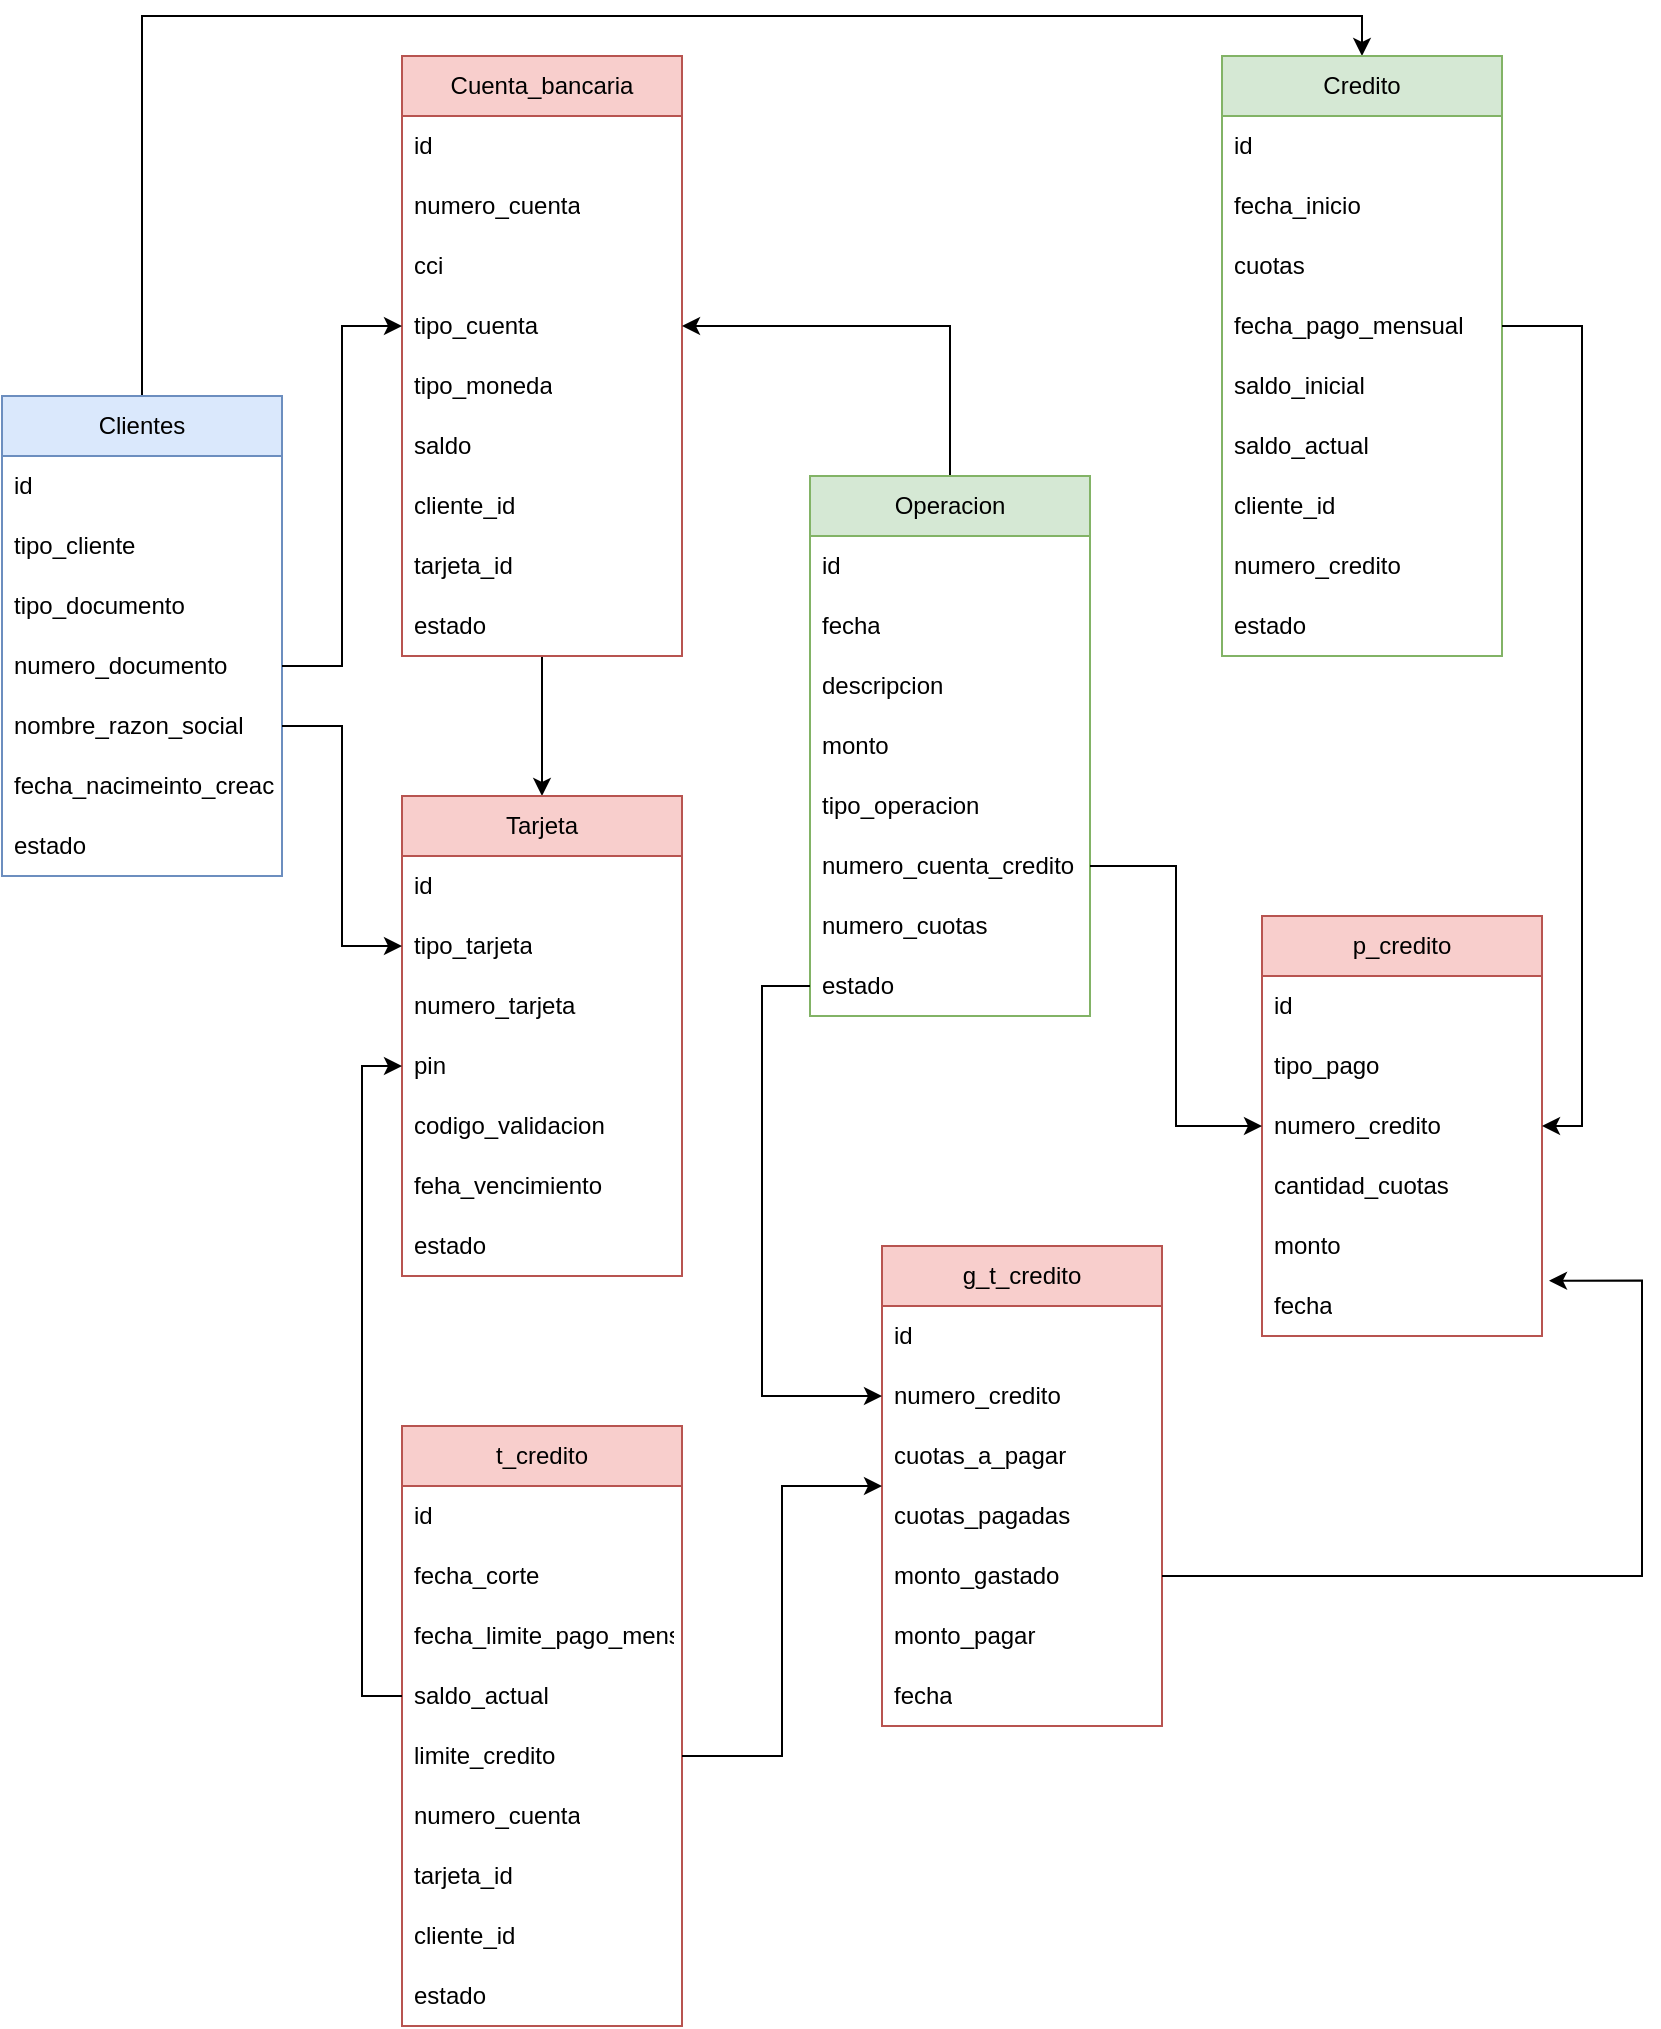 <mxfile version="20.8.20" type="device"><diagram name="Página-1" id="gW0GPHRbB5dz8MdHrR5P"><mxGraphModel dx="880" dy="1564" grid="1" gridSize="10" guides="1" tooltips="1" connect="1" arrows="1" fold="1" page="1" pageScale="1" pageWidth="827" pageHeight="1169" math="0" shadow="0"><root><mxCell id="0"/><mxCell id="1" parent="0"/><mxCell id="HkYE6U0R13ZYtz65Loia-97" style="edgeStyle=orthogonalEdgeStyle;rounded=0;orthogonalLoop=1;jettySize=auto;html=1;exitX=0.5;exitY=0;exitDx=0;exitDy=0;entryX=0.5;entryY=0;entryDx=0;entryDy=0;" parent="1" source="HkYE6U0R13ZYtz65Loia-1" target="HkYE6U0R13ZYtz65Loia-17" edge="1"><mxGeometry relative="1" as="geometry"/></mxCell><mxCell id="HkYE6U0R13ZYtz65Loia-1" value="Clientes" style="swimlane;fontStyle=0;childLayout=stackLayout;horizontal=1;startSize=30;horizontalStack=0;resizeParent=1;resizeParentMax=0;resizeLast=0;collapsible=1;marginBottom=0;whiteSpace=wrap;html=1;fillColor=#dae8fc;strokeColor=#6c8ebf;" parent="1" vertex="1"><mxGeometry x="10" y="130" width="140" height="240" as="geometry"/></mxCell><mxCell id="HkYE6U0R13ZYtz65Loia-2" value="id" style="text;strokeColor=none;fillColor=none;align=left;verticalAlign=middle;spacingLeft=4;spacingRight=4;overflow=hidden;points=[[0,0.5],[1,0.5]];portConstraint=eastwest;rotatable=0;whiteSpace=wrap;html=1;" parent="HkYE6U0R13ZYtz65Loia-1" vertex="1"><mxGeometry y="30" width="140" height="30" as="geometry"/></mxCell><mxCell id="HkYE6U0R13ZYtz65Loia-3" value="tipo_cliente" style="text;strokeColor=none;fillColor=none;align=left;verticalAlign=middle;spacingLeft=4;spacingRight=4;overflow=hidden;points=[[0,0.5],[1,0.5]];portConstraint=eastwest;rotatable=0;whiteSpace=wrap;html=1;" parent="HkYE6U0R13ZYtz65Loia-1" vertex="1"><mxGeometry y="60" width="140" height="30" as="geometry"/></mxCell><mxCell id="HkYE6U0R13ZYtz65Loia-4" value="tipo_documento" style="text;strokeColor=none;fillColor=none;align=left;verticalAlign=middle;spacingLeft=4;spacingRight=4;overflow=hidden;points=[[0,0.5],[1,0.5]];portConstraint=eastwest;rotatable=0;whiteSpace=wrap;html=1;" parent="HkYE6U0R13ZYtz65Loia-1" vertex="1"><mxGeometry y="90" width="140" height="30" as="geometry"/></mxCell><mxCell id="HkYE6U0R13ZYtz65Loia-5" value="numero_documento" style="text;strokeColor=none;fillColor=none;align=left;verticalAlign=middle;spacingLeft=4;spacingRight=4;overflow=hidden;points=[[0,0.5],[1,0.5]];portConstraint=eastwest;rotatable=0;whiteSpace=wrap;html=1;" parent="HkYE6U0R13ZYtz65Loia-1" vertex="1"><mxGeometry y="120" width="140" height="30" as="geometry"/></mxCell><mxCell id="HkYE6U0R13ZYtz65Loia-6" value="nombre_razon_social" style="text;strokeColor=none;fillColor=none;align=left;verticalAlign=middle;spacingLeft=4;spacingRight=4;overflow=hidden;points=[[0,0.5],[1,0.5]];portConstraint=eastwest;rotatable=0;whiteSpace=wrap;html=1;" parent="HkYE6U0R13ZYtz65Loia-1" vertex="1"><mxGeometry y="150" width="140" height="30" as="geometry"/></mxCell><mxCell id="HkYE6U0R13ZYtz65Loia-7" value="fecha_nacimeinto_creacion" style="text;strokeColor=none;fillColor=none;align=left;verticalAlign=middle;spacingLeft=4;spacingRight=4;overflow=hidden;points=[[0,0.5],[1,0.5]];portConstraint=eastwest;rotatable=0;whiteSpace=wrap;html=1;" parent="HkYE6U0R13ZYtz65Loia-1" vertex="1"><mxGeometry y="180" width="140" height="30" as="geometry"/></mxCell><mxCell id="HkYE6U0R13ZYtz65Loia-8" value="estado" style="text;strokeColor=none;fillColor=none;align=left;verticalAlign=middle;spacingLeft=4;spacingRight=4;overflow=hidden;points=[[0,0.5],[1,0.5]];portConstraint=eastwest;rotatable=0;whiteSpace=wrap;html=1;" parent="HkYE6U0R13ZYtz65Loia-1" vertex="1"><mxGeometry y="210" width="140" height="30" as="geometry"/></mxCell><mxCell id="HkYE6U0R13ZYtz65Loia-17" value="Credito" style="swimlane;fontStyle=0;childLayout=stackLayout;horizontal=1;startSize=30;horizontalStack=0;resizeParent=1;resizeParentMax=0;resizeLast=0;collapsible=1;marginBottom=0;whiteSpace=wrap;html=1;fillColor=#d5e8d4;strokeColor=#82b366;" parent="1" vertex="1"><mxGeometry x="620" y="-40" width="140" height="300" as="geometry"/></mxCell><mxCell id="HkYE6U0R13ZYtz65Loia-18" value="id" style="text;strokeColor=none;fillColor=none;align=left;verticalAlign=middle;spacingLeft=4;spacingRight=4;overflow=hidden;points=[[0,0.5],[1,0.5]];portConstraint=eastwest;rotatable=0;whiteSpace=wrap;html=1;" parent="HkYE6U0R13ZYtz65Loia-17" vertex="1"><mxGeometry y="30" width="140" height="30" as="geometry"/></mxCell><mxCell id="HkYE6U0R13ZYtz65Loia-19" value="fecha_inicio" style="text;strokeColor=none;fillColor=none;align=left;verticalAlign=middle;spacingLeft=4;spacingRight=4;overflow=hidden;points=[[0,0.5],[1,0.5]];portConstraint=eastwest;rotatable=0;whiteSpace=wrap;html=1;" parent="HkYE6U0R13ZYtz65Loia-17" vertex="1"><mxGeometry y="60" width="140" height="30" as="geometry"/></mxCell><mxCell id="HkYE6U0R13ZYtz65Loia-20" value="cuotas" style="text;strokeColor=none;fillColor=none;align=left;verticalAlign=middle;spacingLeft=4;spacingRight=4;overflow=hidden;points=[[0,0.5],[1,0.5]];portConstraint=eastwest;rotatable=0;whiteSpace=wrap;html=1;" parent="HkYE6U0R13ZYtz65Loia-17" vertex="1"><mxGeometry y="90" width="140" height="30" as="geometry"/></mxCell><mxCell id="HkYE6U0R13ZYtz65Loia-21" value="fecha_pago_mensual" style="text;strokeColor=none;fillColor=none;align=left;verticalAlign=middle;spacingLeft=4;spacingRight=4;overflow=hidden;points=[[0,0.5],[1,0.5]];portConstraint=eastwest;rotatable=0;whiteSpace=wrap;html=1;" parent="HkYE6U0R13ZYtz65Loia-17" vertex="1"><mxGeometry y="120" width="140" height="30" as="geometry"/></mxCell><mxCell id="HkYE6U0R13ZYtz65Loia-22" value="saldo_inicial" style="text;strokeColor=none;fillColor=none;align=left;verticalAlign=middle;spacingLeft=4;spacingRight=4;overflow=hidden;points=[[0,0.5],[1,0.5]];portConstraint=eastwest;rotatable=0;whiteSpace=wrap;html=1;" parent="HkYE6U0R13ZYtz65Loia-17" vertex="1"><mxGeometry y="150" width="140" height="30" as="geometry"/></mxCell><mxCell id="HkYE6U0R13ZYtz65Loia-23" value="saldo_actual" style="text;strokeColor=none;fillColor=none;align=left;verticalAlign=middle;spacingLeft=4;spacingRight=4;overflow=hidden;points=[[0,0.5],[1,0.5]];portConstraint=eastwest;rotatable=0;whiteSpace=wrap;html=1;" parent="HkYE6U0R13ZYtz65Loia-17" vertex="1"><mxGeometry y="180" width="140" height="30" as="geometry"/></mxCell><mxCell id="HkYE6U0R13ZYtz65Loia-24" value="cliente_id" style="text;strokeColor=none;fillColor=none;align=left;verticalAlign=middle;spacingLeft=4;spacingRight=4;overflow=hidden;points=[[0,0.5],[1,0.5]];portConstraint=eastwest;rotatable=0;whiteSpace=wrap;html=1;" parent="HkYE6U0R13ZYtz65Loia-17" vertex="1"><mxGeometry y="210" width="140" height="30" as="geometry"/></mxCell><mxCell id="HkYE6U0R13ZYtz65Loia-25" value="numero_credito" style="text;strokeColor=none;fillColor=none;align=left;verticalAlign=middle;spacingLeft=4;spacingRight=4;overflow=hidden;points=[[0,0.5],[1,0.5]];portConstraint=eastwest;rotatable=0;whiteSpace=wrap;html=1;" parent="HkYE6U0R13ZYtz65Loia-17" vertex="1"><mxGeometry y="240" width="140" height="30" as="geometry"/></mxCell><mxCell id="HkYE6U0R13ZYtz65Loia-26" value="estado" style="text;strokeColor=none;fillColor=none;align=left;verticalAlign=middle;spacingLeft=4;spacingRight=4;overflow=hidden;points=[[0,0.5],[1,0.5]];portConstraint=eastwest;rotatable=0;whiteSpace=wrap;html=1;" parent="HkYE6U0R13ZYtz65Loia-17" vertex="1"><mxGeometry y="270" width="140" height="30" as="geometry"/></mxCell><mxCell id="HkYE6U0R13ZYtz65Loia-92" style="edgeStyle=orthogonalEdgeStyle;rounded=0;orthogonalLoop=1;jettySize=auto;html=1;entryX=0.5;entryY=0;entryDx=0;entryDy=0;" parent="1" source="HkYE6U0R13ZYtz65Loia-28" target="HkYE6U0R13ZYtz65Loia-53" edge="1"><mxGeometry relative="1" as="geometry"/></mxCell><mxCell id="HkYE6U0R13ZYtz65Loia-28" value="Cuenta_bancaria" style="swimlane;fontStyle=0;childLayout=stackLayout;horizontal=1;startSize=30;horizontalStack=0;resizeParent=1;resizeParentMax=0;resizeLast=0;collapsible=1;marginBottom=0;whiteSpace=wrap;html=1;fillColor=#f8cecc;strokeColor=#b85450;" parent="1" vertex="1"><mxGeometry x="210" y="-40" width="140" height="300" as="geometry"/></mxCell><mxCell id="HkYE6U0R13ZYtz65Loia-29" value="id" style="text;strokeColor=none;fillColor=none;align=left;verticalAlign=middle;spacingLeft=4;spacingRight=4;overflow=hidden;points=[[0,0.5],[1,0.5]];portConstraint=eastwest;rotatable=0;whiteSpace=wrap;html=1;" parent="HkYE6U0R13ZYtz65Loia-28" vertex="1"><mxGeometry y="30" width="140" height="30" as="geometry"/></mxCell><mxCell id="HkYE6U0R13ZYtz65Loia-39" value="numero_cuenta" style="text;strokeColor=none;fillColor=none;align=left;verticalAlign=middle;spacingLeft=4;spacingRight=4;overflow=hidden;points=[[0,0.5],[1,0.5]];portConstraint=eastwest;rotatable=0;whiteSpace=wrap;html=1;" parent="HkYE6U0R13ZYtz65Loia-28" vertex="1"><mxGeometry y="60" width="140" height="30" as="geometry"/></mxCell><mxCell id="HkYE6U0R13ZYtz65Loia-30" value="cci" style="text;strokeColor=none;fillColor=none;align=left;verticalAlign=middle;spacingLeft=4;spacingRight=4;overflow=hidden;points=[[0,0.5],[1,0.5]];portConstraint=eastwest;rotatable=0;whiteSpace=wrap;html=1;" parent="HkYE6U0R13ZYtz65Loia-28" vertex="1"><mxGeometry y="90" width="140" height="30" as="geometry"/></mxCell><mxCell id="HkYE6U0R13ZYtz65Loia-31" value="tipo_cuenta&amp;nbsp;" style="text;strokeColor=none;fillColor=none;align=left;verticalAlign=middle;spacingLeft=4;spacingRight=4;overflow=hidden;points=[[0,0.5],[1,0.5]];portConstraint=eastwest;rotatable=0;whiteSpace=wrap;html=1;" parent="HkYE6U0R13ZYtz65Loia-28" vertex="1"><mxGeometry y="120" width="140" height="30" as="geometry"/></mxCell><mxCell id="HkYE6U0R13ZYtz65Loia-32" value="tipo_moneda" style="text;strokeColor=none;fillColor=none;align=left;verticalAlign=middle;spacingLeft=4;spacingRight=4;overflow=hidden;points=[[0,0.5],[1,0.5]];portConstraint=eastwest;rotatable=0;whiteSpace=wrap;html=1;" parent="HkYE6U0R13ZYtz65Loia-28" vertex="1"><mxGeometry y="150" width="140" height="30" as="geometry"/></mxCell><mxCell id="HkYE6U0R13ZYtz65Loia-33" value="saldo" style="text;strokeColor=none;fillColor=none;align=left;verticalAlign=middle;spacingLeft=4;spacingRight=4;overflow=hidden;points=[[0,0.5],[1,0.5]];portConstraint=eastwest;rotatable=0;whiteSpace=wrap;html=1;" parent="HkYE6U0R13ZYtz65Loia-28" vertex="1"><mxGeometry y="180" width="140" height="30" as="geometry"/></mxCell><mxCell id="HkYE6U0R13ZYtz65Loia-40" value="cliente_id" style="text;strokeColor=none;fillColor=none;align=left;verticalAlign=middle;spacingLeft=4;spacingRight=4;overflow=hidden;points=[[0,0.5],[1,0.5]];portConstraint=eastwest;rotatable=0;whiteSpace=wrap;html=1;" parent="HkYE6U0R13ZYtz65Loia-28" vertex="1"><mxGeometry y="210" width="140" height="30" as="geometry"/></mxCell><mxCell id="HkYE6U0R13ZYtz65Loia-41" value="tarjeta_id" style="text;strokeColor=none;fillColor=none;align=left;verticalAlign=middle;spacingLeft=4;spacingRight=4;overflow=hidden;points=[[0,0.5],[1,0.5]];portConstraint=eastwest;rotatable=0;whiteSpace=wrap;html=1;" parent="HkYE6U0R13ZYtz65Loia-28" vertex="1"><mxGeometry y="240" width="140" height="30" as="geometry"/></mxCell><mxCell id="HkYE6U0R13ZYtz65Loia-42" value="estado" style="text;strokeColor=none;fillColor=none;align=left;verticalAlign=middle;spacingLeft=4;spacingRight=4;overflow=hidden;points=[[0,0.5],[1,0.5]];portConstraint=eastwest;rotatable=0;whiteSpace=wrap;html=1;" parent="HkYE6U0R13ZYtz65Loia-28" vertex="1"><mxGeometry y="270" width="140" height="30" as="geometry"/></mxCell><mxCell id="HkYE6U0R13ZYtz65Loia-102" style="edgeStyle=orthogonalEdgeStyle;rounded=0;orthogonalLoop=1;jettySize=auto;html=1;entryX=1;entryY=0.5;entryDx=0;entryDy=0;" parent="1" source="HkYE6U0R13ZYtz65Loia-43" target="HkYE6U0R13ZYtz65Loia-31" edge="1"><mxGeometry relative="1" as="geometry"/></mxCell><mxCell id="HkYE6U0R13ZYtz65Loia-43" value="Operacion" style="swimlane;fontStyle=0;childLayout=stackLayout;horizontal=1;startSize=30;horizontalStack=0;resizeParent=1;resizeParentMax=0;resizeLast=0;collapsible=1;marginBottom=0;whiteSpace=wrap;html=1;fillColor=#d5e8d4;strokeColor=#82b366;" parent="1" vertex="1"><mxGeometry x="414" y="170" width="140" height="270" as="geometry"/></mxCell><mxCell id="HkYE6U0R13ZYtz65Loia-44" value="id" style="text;strokeColor=none;fillColor=none;align=left;verticalAlign=middle;spacingLeft=4;spacingRight=4;overflow=hidden;points=[[0,0.5],[1,0.5]];portConstraint=eastwest;rotatable=0;whiteSpace=wrap;html=1;" parent="HkYE6U0R13ZYtz65Loia-43" vertex="1"><mxGeometry y="30" width="140" height="30" as="geometry"/></mxCell><mxCell id="HkYE6U0R13ZYtz65Loia-45" value="fecha" style="text;strokeColor=none;fillColor=none;align=left;verticalAlign=middle;spacingLeft=4;spacingRight=4;overflow=hidden;points=[[0,0.5],[1,0.5]];portConstraint=eastwest;rotatable=0;whiteSpace=wrap;html=1;" parent="HkYE6U0R13ZYtz65Loia-43" vertex="1"><mxGeometry y="60" width="140" height="30" as="geometry"/></mxCell><mxCell id="HkYE6U0R13ZYtz65Loia-46" value="descripcion" style="text;strokeColor=none;fillColor=none;align=left;verticalAlign=middle;spacingLeft=4;spacingRight=4;overflow=hidden;points=[[0,0.5],[1,0.5]];portConstraint=eastwest;rotatable=0;whiteSpace=wrap;html=1;" parent="HkYE6U0R13ZYtz65Loia-43" vertex="1"><mxGeometry y="90" width="140" height="30" as="geometry"/></mxCell><mxCell id="HkYE6U0R13ZYtz65Loia-47" value="monto" style="text;strokeColor=none;fillColor=none;align=left;verticalAlign=middle;spacingLeft=4;spacingRight=4;overflow=hidden;points=[[0,0.5],[1,0.5]];portConstraint=eastwest;rotatable=0;whiteSpace=wrap;html=1;" parent="HkYE6U0R13ZYtz65Loia-43" vertex="1"><mxGeometry y="120" width="140" height="30" as="geometry"/></mxCell><mxCell id="HkYE6U0R13ZYtz65Loia-48" value="tipo_operacion" style="text;strokeColor=none;fillColor=none;align=left;verticalAlign=middle;spacingLeft=4;spacingRight=4;overflow=hidden;points=[[0,0.5],[1,0.5]];portConstraint=eastwest;rotatable=0;whiteSpace=wrap;html=1;" parent="HkYE6U0R13ZYtz65Loia-43" vertex="1"><mxGeometry y="150" width="140" height="30" as="geometry"/></mxCell><mxCell id="HkYE6U0R13ZYtz65Loia-49" value="numero_cuenta_credito" style="text;strokeColor=none;fillColor=none;align=left;verticalAlign=middle;spacingLeft=4;spacingRight=4;overflow=hidden;points=[[0,0.5],[1,0.5]];portConstraint=eastwest;rotatable=0;whiteSpace=wrap;html=1;" parent="HkYE6U0R13ZYtz65Loia-43" vertex="1"><mxGeometry y="180" width="140" height="30" as="geometry"/></mxCell><mxCell id="HkYE6U0R13ZYtz65Loia-51" value="numero_cuotas" style="text;strokeColor=none;fillColor=none;align=left;verticalAlign=middle;spacingLeft=4;spacingRight=4;overflow=hidden;points=[[0,0.5],[1,0.5]];portConstraint=eastwest;rotatable=0;whiteSpace=wrap;html=1;" parent="HkYE6U0R13ZYtz65Loia-43" vertex="1"><mxGeometry y="210" width="140" height="30" as="geometry"/></mxCell><mxCell id="HkYE6U0R13ZYtz65Loia-52" value="estado" style="text;strokeColor=none;fillColor=none;align=left;verticalAlign=middle;spacingLeft=4;spacingRight=4;overflow=hidden;points=[[0,0.5],[1,0.5]];portConstraint=eastwest;rotatable=0;whiteSpace=wrap;html=1;" parent="HkYE6U0R13ZYtz65Loia-43" vertex="1"><mxGeometry y="240" width="140" height="30" as="geometry"/></mxCell><mxCell id="HkYE6U0R13ZYtz65Loia-53" value="Tarjeta" style="swimlane;fontStyle=0;childLayout=stackLayout;horizontal=1;startSize=30;horizontalStack=0;resizeParent=1;resizeParentMax=0;resizeLast=0;collapsible=1;marginBottom=0;whiteSpace=wrap;html=1;fillColor=#f8cecc;strokeColor=#b85450;" parent="1" vertex="1"><mxGeometry x="210" y="330" width="140" height="240" as="geometry"/></mxCell><mxCell id="HkYE6U0R13ZYtz65Loia-54" value="id" style="text;strokeColor=none;fillColor=none;align=left;verticalAlign=middle;spacingLeft=4;spacingRight=4;overflow=hidden;points=[[0,0.5],[1,0.5]];portConstraint=eastwest;rotatable=0;whiteSpace=wrap;html=1;" parent="HkYE6U0R13ZYtz65Loia-53" vertex="1"><mxGeometry y="30" width="140" height="30" as="geometry"/></mxCell><mxCell id="HkYE6U0R13ZYtz65Loia-60" value="tipo_tarjeta" style="text;strokeColor=none;fillColor=none;align=left;verticalAlign=middle;spacingLeft=4;spacingRight=4;overflow=hidden;points=[[0,0.5],[1,0.5]];portConstraint=eastwest;rotatable=0;whiteSpace=wrap;html=1;" parent="HkYE6U0R13ZYtz65Loia-53" vertex="1"><mxGeometry y="60" width="140" height="30" as="geometry"/></mxCell><mxCell id="HkYE6U0R13ZYtz65Loia-55" value="numero_tarjeta" style="text;strokeColor=none;fillColor=none;align=left;verticalAlign=middle;spacingLeft=4;spacingRight=4;overflow=hidden;points=[[0,0.5],[1,0.5]];portConstraint=eastwest;rotatable=0;whiteSpace=wrap;html=1;" parent="HkYE6U0R13ZYtz65Loia-53" vertex="1"><mxGeometry y="90" width="140" height="30" as="geometry"/></mxCell><mxCell id="HkYE6U0R13ZYtz65Loia-57" value="pin" style="text;strokeColor=none;fillColor=none;align=left;verticalAlign=middle;spacingLeft=4;spacingRight=4;overflow=hidden;points=[[0,0.5],[1,0.5]];portConstraint=eastwest;rotatable=0;whiteSpace=wrap;html=1;" parent="HkYE6U0R13ZYtz65Loia-53" vertex="1"><mxGeometry y="120" width="140" height="30" as="geometry"/></mxCell><mxCell id="HkYE6U0R13ZYtz65Loia-59" value="codigo_validacion" style="text;strokeColor=none;fillColor=none;align=left;verticalAlign=middle;spacingLeft=4;spacingRight=4;overflow=hidden;points=[[0,0.5],[1,0.5]];portConstraint=eastwest;rotatable=0;whiteSpace=wrap;html=1;" parent="HkYE6U0R13ZYtz65Loia-53" vertex="1"><mxGeometry y="150" width="140" height="30" as="geometry"/></mxCell><mxCell id="HkYE6U0R13ZYtz65Loia-61" value="feha_vencimiento" style="text;strokeColor=none;fillColor=none;align=left;verticalAlign=middle;spacingLeft=4;spacingRight=4;overflow=hidden;points=[[0,0.5],[1,0.5]];portConstraint=eastwest;rotatable=0;whiteSpace=wrap;html=1;" parent="HkYE6U0R13ZYtz65Loia-53" vertex="1"><mxGeometry y="180" width="140" height="30" as="geometry"/></mxCell><mxCell id="HkYE6U0R13ZYtz65Loia-62" value="estado" style="text;strokeColor=none;fillColor=none;align=left;verticalAlign=middle;spacingLeft=4;spacingRight=4;overflow=hidden;points=[[0,0.5],[1,0.5]];portConstraint=eastwest;rotatable=0;whiteSpace=wrap;html=1;" parent="HkYE6U0R13ZYtz65Loia-53" vertex="1"><mxGeometry y="210" width="140" height="30" as="geometry"/></mxCell><mxCell id="HkYE6U0R13ZYtz65Loia-63" value="t_credito" style="swimlane;fontStyle=0;childLayout=stackLayout;horizontal=1;startSize=30;horizontalStack=0;resizeParent=1;resizeParentMax=0;resizeLast=0;collapsible=1;marginBottom=0;whiteSpace=wrap;html=1;fillColor=#f8cecc;strokeColor=#b85450;" parent="1" vertex="1"><mxGeometry x="210" y="645" width="140" height="300" as="geometry"/></mxCell><mxCell id="HkYE6U0R13ZYtz65Loia-64" value="id" style="text;strokeColor=none;fillColor=none;align=left;verticalAlign=middle;spacingLeft=4;spacingRight=4;overflow=hidden;points=[[0,0.5],[1,0.5]];portConstraint=eastwest;rotatable=0;whiteSpace=wrap;html=1;" parent="HkYE6U0R13ZYtz65Loia-63" vertex="1"><mxGeometry y="30" width="140" height="30" as="geometry"/></mxCell><mxCell id="HkYE6U0R13ZYtz65Loia-70" value="fecha_corte" style="text;strokeColor=none;fillColor=none;align=left;verticalAlign=middle;spacingLeft=4;spacingRight=4;overflow=hidden;points=[[0,0.5],[1,0.5]];portConstraint=eastwest;rotatable=0;whiteSpace=wrap;html=1;" parent="HkYE6U0R13ZYtz65Loia-63" vertex="1"><mxGeometry y="60" width="140" height="30" as="geometry"/></mxCell><mxCell id="HkYE6U0R13ZYtz65Loia-66" value="fecha_limite_pago_mensual" style="text;strokeColor=none;fillColor=none;align=left;verticalAlign=middle;spacingLeft=4;spacingRight=4;overflow=hidden;points=[[0,0.5],[1,0.5]];portConstraint=eastwest;rotatable=0;whiteSpace=wrap;html=1;" parent="HkYE6U0R13ZYtz65Loia-63" vertex="1"><mxGeometry y="90" width="140" height="30" as="geometry"/></mxCell><mxCell id="HkYE6U0R13ZYtz65Loia-67" value="saldo_actual" style="text;strokeColor=none;fillColor=none;align=left;verticalAlign=middle;spacingLeft=4;spacingRight=4;overflow=hidden;points=[[0,0.5],[1,0.5]];portConstraint=eastwest;rotatable=0;whiteSpace=wrap;html=1;" parent="HkYE6U0R13ZYtz65Loia-63" vertex="1"><mxGeometry y="120" width="140" height="30" as="geometry"/></mxCell><mxCell id="HkYE6U0R13ZYtz65Loia-68" value="limite_credito" style="text;strokeColor=none;fillColor=none;align=left;verticalAlign=middle;spacingLeft=4;spacingRight=4;overflow=hidden;points=[[0,0.5],[1,0.5]];portConstraint=eastwest;rotatable=0;whiteSpace=wrap;html=1;" parent="HkYE6U0R13ZYtz65Loia-63" vertex="1"><mxGeometry y="150" width="140" height="30" as="geometry"/></mxCell><mxCell id="HkYE6U0R13ZYtz65Loia-71" value="numero_cuenta" style="text;strokeColor=none;fillColor=none;align=left;verticalAlign=middle;spacingLeft=4;spacingRight=4;overflow=hidden;points=[[0,0.5],[1,0.5]];portConstraint=eastwest;rotatable=0;whiteSpace=wrap;html=1;" parent="HkYE6U0R13ZYtz65Loia-63" vertex="1"><mxGeometry y="180" width="140" height="30" as="geometry"/></mxCell><mxCell id="HkYE6U0R13ZYtz65Loia-69" value="tarjeta_id" style="text;strokeColor=none;fillColor=none;align=left;verticalAlign=middle;spacingLeft=4;spacingRight=4;overflow=hidden;points=[[0,0.5],[1,0.5]];portConstraint=eastwest;rotatable=0;whiteSpace=wrap;html=1;" parent="HkYE6U0R13ZYtz65Loia-63" vertex="1"><mxGeometry y="210" width="140" height="30" as="geometry"/></mxCell><mxCell id="HkYE6U0R13ZYtz65Loia-105" value="cliente_id" style="text;strokeColor=none;fillColor=none;align=left;verticalAlign=middle;spacingLeft=4;spacingRight=4;overflow=hidden;points=[[0,0.5],[1,0.5]];portConstraint=eastwest;rotatable=0;whiteSpace=wrap;html=1;" parent="HkYE6U0R13ZYtz65Loia-63" vertex="1"><mxGeometry y="240" width="140" height="30" as="geometry"/></mxCell><mxCell id="HkYE6U0R13ZYtz65Loia-72" value="estado" style="text;strokeColor=none;fillColor=none;align=left;verticalAlign=middle;spacingLeft=4;spacingRight=4;overflow=hidden;points=[[0,0.5],[1,0.5]];portConstraint=eastwest;rotatable=0;whiteSpace=wrap;html=1;" parent="HkYE6U0R13ZYtz65Loia-63" vertex="1"><mxGeometry y="270" width="140" height="30" as="geometry"/></mxCell><mxCell id="HkYE6U0R13ZYtz65Loia-73" value="p_credito" style="swimlane;fontStyle=0;childLayout=stackLayout;horizontal=1;startSize=30;horizontalStack=0;resizeParent=1;resizeParentMax=0;resizeLast=0;collapsible=1;marginBottom=0;whiteSpace=wrap;html=1;fillColor=#f8cecc;strokeColor=#b85450;" parent="1" vertex="1"><mxGeometry x="640" y="390" width="140" height="210" as="geometry"/></mxCell><mxCell id="HkYE6U0R13ZYtz65Loia-74" value="id" style="text;strokeColor=none;fillColor=none;align=left;verticalAlign=middle;spacingLeft=4;spacingRight=4;overflow=hidden;points=[[0,0.5],[1,0.5]];portConstraint=eastwest;rotatable=0;whiteSpace=wrap;html=1;" parent="HkYE6U0R13ZYtz65Loia-73" vertex="1"><mxGeometry y="30" width="140" height="30" as="geometry"/></mxCell><mxCell id="HkYE6U0R13ZYtz65Loia-75" value="tipo_pago" style="text;strokeColor=none;fillColor=none;align=left;verticalAlign=middle;spacingLeft=4;spacingRight=4;overflow=hidden;points=[[0,0.5],[1,0.5]];portConstraint=eastwest;rotatable=0;whiteSpace=wrap;html=1;" parent="HkYE6U0R13ZYtz65Loia-73" vertex="1"><mxGeometry y="60" width="140" height="30" as="geometry"/></mxCell><mxCell id="HkYE6U0R13ZYtz65Loia-76" value="numero_credito" style="text;strokeColor=none;fillColor=none;align=left;verticalAlign=middle;spacingLeft=4;spacingRight=4;overflow=hidden;points=[[0,0.5],[1,0.5]];portConstraint=eastwest;rotatable=0;whiteSpace=wrap;html=1;" parent="HkYE6U0R13ZYtz65Loia-73" vertex="1"><mxGeometry y="90" width="140" height="30" as="geometry"/></mxCell><mxCell id="HkYE6U0R13ZYtz65Loia-77" value="cantidad_cuotas" style="text;strokeColor=none;fillColor=none;align=left;verticalAlign=middle;spacingLeft=4;spacingRight=4;overflow=hidden;points=[[0,0.5],[1,0.5]];portConstraint=eastwest;rotatable=0;whiteSpace=wrap;html=1;" parent="HkYE6U0R13ZYtz65Loia-73" vertex="1"><mxGeometry y="120" width="140" height="30" as="geometry"/></mxCell><mxCell id="HkYE6U0R13ZYtz65Loia-78" value="monto" style="text;strokeColor=none;fillColor=none;align=left;verticalAlign=middle;spacingLeft=4;spacingRight=4;overflow=hidden;points=[[0,0.5],[1,0.5]];portConstraint=eastwest;rotatable=0;whiteSpace=wrap;html=1;" parent="HkYE6U0R13ZYtz65Loia-73" vertex="1"><mxGeometry y="150" width="140" height="30" as="geometry"/></mxCell><mxCell id="HkYE6U0R13ZYtz65Loia-80" value="fecha" style="text;strokeColor=none;fillColor=none;align=left;verticalAlign=middle;spacingLeft=4;spacingRight=4;overflow=hidden;points=[[0,0.5],[1,0.5]];portConstraint=eastwest;rotatable=0;whiteSpace=wrap;html=1;" parent="HkYE6U0R13ZYtz65Loia-73" vertex="1"><mxGeometry y="180" width="140" height="30" as="geometry"/></mxCell><mxCell id="HkYE6U0R13ZYtz65Loia-82" value="g_t_credito" style="swimlane;fontStyle=0;childLayout=stackLayout;horizontal=1;startSize=30;horizontalStack=0;resizeParent=1;resizeParentMax=0;resizeLast=0;collapsible=1;marginBottom=0;whiteSpace=wrap;html=1;fillColor=#f8cecc;strokeColor=#b85450;" parent="1" vertex="1"><mxGeometry x="450" y="555" width="140" height="240" as="geometry"/></mxCell><mxCell id="HkYE6U0R13ZYtz65Loia-83" value="id" style="text;strokeColor=none;fillColor=none;align=left;verticalAlign=middle;spacingLeft=4;spacingRight=4;overflow=hidden;points=[[0,0.5],[1,0.5]];portConstraint=eastwest;rotatable=0;whiteSpace=wrap;html=1;" parent="HkYE6U0R13ZYtz65Loia-82" vertex="1"><mxGeometry y="30" width="140" height="30" as="geometry"/></mxCell><mxCell id="HkYE6U0R13ZYtz65Loia-84" value="numero_credito" style="text;strokeColor=none;fillColor=none;align=left;verticalAlign=middle;spacingLeft=4;spacingRight=4;overflow=hidden;points=[[0,0.5],[1,0.5]];portConstraint=eastwest;rotatable=0;whiteSpace=wrap;html=1;" parent="HkYE6U0R13ZYtz65Loia-82" vertex="1"><mxGeometry y="60" width="140" height="30" as="geometry"/></mxCell><mxCell id="HkYE6U0R13ZYtz65Loia-85" value="cuotas_a_pagar" style="text;strokeColor=none;fillColor=none;align=left;verticalAlign=middle;spacingLeft=4;spacingRight=4;overflow=hidden;points=[[0,0.5],[1,0.5]];portConstraint=eastwest;rotatable=0;whiteSpace=wrap;html=1;" parent="HkYE6U0R13ZYtz65Loia-82" vertex="1"><mxGeometry y="90" width="140" height="30" as="geometry"/></mxCell><mxCell id="HkYE6U0R13ZYtz65Loia-86" value="cuotas_pagadas" style="text;strokeColor=none;fillColor=none;align=left;verticalAlign=middle;spacingLeft=4;spacingRight=4;overflow=hidden;points=[[0,0.5],[1,0.5]];portConstraint=eastwest;rotatable=0;whiteSpace=wrap;html=1;" parent="HkYE6U0R13ZYtz65Loia-82" vertex="1"><mxGeometry y="120" width="140" height="30" as="geometry"/></mxCell><mxCell id="HkYE6U0R13ZYtz65Loia-87" value="monto_gastado" style="text;strokeColor=none;fillColor=none;align=left;verticalAlign=middle;spacingLeft=4;spacingRight=4;overflow=hidden;points=[[0,0.5],[1,0.5]];portConstraint=eastwest;rotatable=0;whiteSpace=wrap;html=1;" parent="HkYE6U0R13ZYtz65Loia-82" vertex="1"><mxGeometry y="150" width="140" height="30" as="geometry"/></mxCell><mxCell id="HkYE6U0R13ZYtz65Loia-88" value="monto_pagar" style="text;strokeColor=none;fillColor=none;align=left;verticalAlign=middle;spacingLeft=4;spacingRight=4;overflow=hidden;points=[[0,0.5],[1,0.5]];portConstraint=eastwest;rotatable=0;whiteSpace=wrap;html=1;" parent="HkYE6U0R13ZYtz65Loia-82" vertex="1"><mxGeometry y="180" width="140" height="30" as="geometry"/></mxCell><mxCell id="HkYE6U0R13ZYtz65Loia-89" value="fecha" style="text;strokeColor=none;fillColor=none;align=left;verticalAlign=middle;spacingLeft=4;spacingRight=4;overflow=hidden;points=[[0,0.5],[1,0.5]];portConstraint=eastwest;rotatable=0;whiteSpace=wrap;html=1;" parent="HkYE6U0R13ZYtz65Loia-82" vertex="1"><mxGeometry y="210" width="140" height="30" as="geometry"/></mxCell><mxCell id="HkYE6U0R13ZYtz65Loia-90" style="edgeStyle=orthogonalEdgeStyle;rounded=0;orthogonalLoop=1;jettySize=auto;html=1;entryX=0;entryY=0.5;entryDx=0;entryDy=0;" parent="1" source="HkYE6U0R13ZYtz65Loia-5" target="HkYE6U0R13ZYtz65Loia-31" edge="1"><mxGeometry relative="1" as="geometry"/></mxCell><mxCell id="HkYE6U0R13ZYtz65Loia-91" style="edgeStyle=orthogonalEdgeStyle;rounded=0;orthogonalLoop=1;jettySize=auto;html=1;entryX=0;entryY=0.5;entryDx=0;entryDy=0;" parent="1" source="HkYE6U0R13ZYtz65Loia-6" target="HkYE6U0R13ZYtz65Loia-60" edge="1"><mxGeometry relative="1" as="geometry"/></mxCell><mxCell id="HkYE6U0R13ZYtz65Loia-96" style="edgeStyle=orthogonalEdgeStyle;rounded=0;orthogonalLoop=1;jettySize=auto;html=1;exitX=0;exitY=0.5;exitDx=0;exitDy=0;entryX=0;entryY=0.5;entryDx=0;entryDy=0;" parent="1" source="HkYE6U0R13ZYtz65Loia-67" target="HkYE6U0R13ZYtz65Loia-57" edge="1"><mxGeometry relative="1" as="geometry"/></mxCell><mxCell id="HkYE6U0R13ZYtz65Loia-98" style="edgeStyle=orthogonalEdgeStyle;rounded=0;orthogonalLoop=1;jettySize=auto;html=1;entryX=1;entryY=0.5;entryDx=0;entryDy=0;" parent="1" source="HkYE6U0R13ZYtz65Loia-21" target="HkYE6U0R13ZYtz65Loia-73" edge="1"><mxGeometry relative="1" as="geometry"/></mxCell><mxCell id="HkYE6U0R13ZYtz65Loia-99" style="edgeStyle=orthogonalEdgeStyle;rounded=0;orthogonalLoop=1;jettySize=auto;html=1;exitX=1;exitY=0.5;exitDx=0;exitDy=0;entryX=0;entryY=0.5;entryDx=0;entryDy=0;" parent="1" source="HkYE6U0R13ZYtz65Loia-68" target="HkYE6U0R13ZYtz65Loia-82" edge="1"><mxGeometry relative="1" as="geometry"/></mxCell><mxCell id="HkYE6U0R13ZYtz65Loia-101" style="edgeStyle=orthogonalEdgeStyle;rounded=0;orthogonalLoop=1;jettySize=auto;html=1;entryX=1.025;entryY=0.078;entryDx=0;entryDy=0;entryPerimeter=0;" parent="1" source="HkYE6U0R13ZYtz65Loia-82" target="HkYE6U0R13ZYtz65Loia-80" edge="1"><mxGeometry relative="1" as="geometry"><Array as="points"><mxPoint x="830" y="720"/><mxPoint x="830" y="572"/></Array></mxGeometry></mxCell><mxCell id="HkYE6U0R13ZYtz65Loia-103" style="edgeStyle=orthogonalEdgeStyle;rounded=0;orthogonalLoop=1;jettySize=auto;html=1;entryX=0;entryY=0.5;entryDx=0;entryDy=0;" parent="1" source="HkYE6U0R13ZYtz65Loia-52" target="HkYE6U0R13ZYtz65Loia-84" edge="1"><mxGeometry relative="1" as="geometry"><Array as="points"><mxPoint x="390" y="425"/><mxPoint x="390" y="630"/></Array></mxGeometry></mxCell><mxCell id="HkYE6U0R13ZYtz65Loia-104" style="edgeStyle=orthogonalEdgeStyle;rounded=0;orthogonalLoop=1;jettySize=auto;html=1;entryX=0;entryY=0.5;entryDx=0;entryDy=0;" parent="1" source="HkYE6U0R13ZYtz65Loia-49" target="HkYE6U0R13ZYtz65Loia-76" edge="1"><mxGeometry relative="1" as="geometry"/></mxCell></root></mxGraphModel></diagram></mxfile>